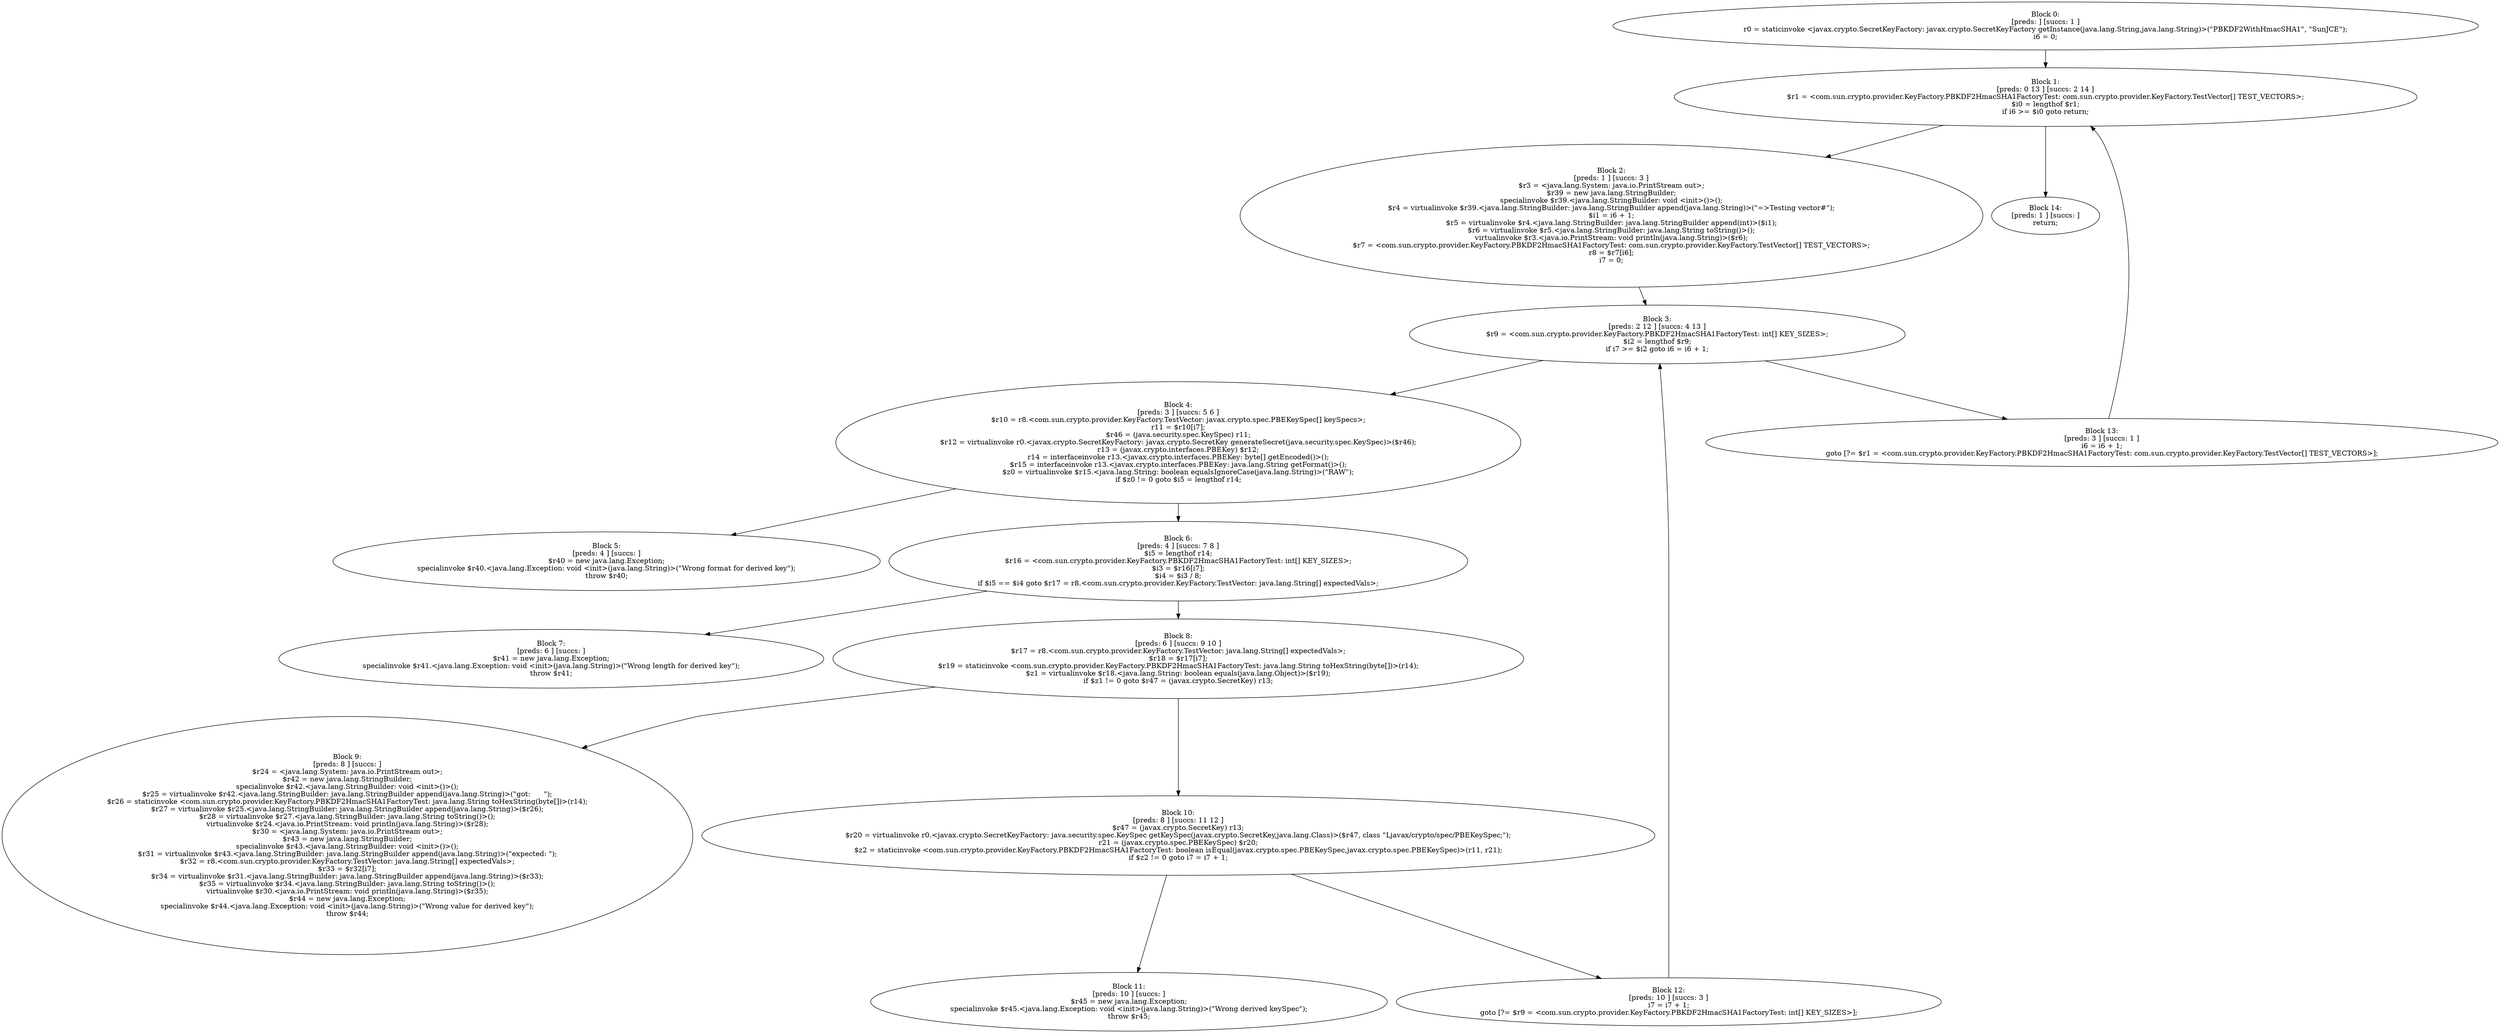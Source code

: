 digraph "unitGraph" {
    "Block 0:
[preds: ] [succs: 1 ]
r0 = staticinvoke <javax.crypto.SecretKeyFactory: javax.crypto.SecretKeyFactory getInstance(java.lang.String,java.lang.String)>(\"PBKDF2WithHmacSHA1\", \"SunJCE\");
i6 = 0;
"
    "Block 1:
[preds: 0 13 ] [succs: 2 14 ]
$r1 = <com.sun.crypto.provider.KeyFactory.PBKDF2HmacSHA1FactoryTest: com.sun.crypto.provider.KeyFactory.TestVector[] TEST_VECTORS>;
$i0 = lengthof $r1;
if i6 >= $i0 goto return;
"
    "Block 2:
[preds: 1 ] [succs: 3 ]
$r3 = <java.lang.System: java.io.PrintStream out>;
$r39 = new java.lang.StringBuilder;
specialinvoke $r39.<java.lang.StringBuilder: void <init>()>();
$r4 = virtualinvoke $r39.<java.lang.StringBuilder: java.lang.StringBuilder append(java.lang.String)>(\"=>Testing vector#\");
$i1 = i6 + 1;
$r5 = virtualinvoke $r4.<java.lang.StringBuilder: java.lang.StringBuilder append(int)>($i1);
$r6 = virtualinvoke $r5.<java.lang.StringBuilder: java.lang.String toString()>();
virtualinvoke $r3.<java.io.PrintStream: void println(java.lang.String)>($r6);
$r7 = <com.sun.crypto.provider.KeyFactory.PBKDF2HmacSHA1FactoryTest: com.sun.crypto.provider.KeyFactory.TestVector[] TEST_VECTORS>;
r8 = $r7[i6];
i7 = 0;
"
    "Block 3:
[preds: 2 12 ] [succs: 4 13 ]
$r9 = <com.sun.crypto.provider.KeyFactory.PBKDF2HmacSHA1FactoryTest: int[] KEY_SIZES>;
$i2 = lengthof $r9;
if i7 >= $i2 goto i6 = i6 + 1;
"
    "Block 4:
[preds: 3 ] [succs: 5 6 ]
$r10 = r8.<com.sun.crypto.provider.KeyFactory.TestVector: javax.crypto.spec.PBEKeySpec[] keySpecs>;
r11 = $r10[i7];
$r46 = (java.security.spec.KeySpec) r11;
$r12 = virtualinvoke r0.<javax.crypto.SecretKeyFactory: javax.crypto.SecretKey generateSecret(java.security.spec.KeySpec)>($r46);
r13 = (javax.crypto.interfaces.PBEKey) $r12;
r14 = interfaceinvoke r13.<javax.crypto.interfaces.PBEKey: byte[] getEncoded()>();
$r15 = interfaceinvoke r13.<javax.crypto.interfaces.PBEKey: java.lang.String getFormat()>();
$z0 = virtualinvoke $r15.<java.lang.String: boolean equalsIgnoreCase(java.lang.String)>(\"RAW\");
if $z0 != 0 goto $i5 = lengthof r14;
"
    "Block 5:
[preds: 4 ] [succs: ]
$r40 = new java.lang.Exception;
specialinvoke $r40.<java.lang.Exception: void <init>(java.lang.String)>(\"Wrong format for derived key\");
throw $r40;
"
    "Block 6:
[preds: 4 ] [succs: 7 8 ]
$i5 = lengthof r14;
$r16 = <com.sun.crypto.provider.KeyFactory.PBKDF2HmacSHA1FactoryTest: int[] KEY_SIZES>;
$i3 = $r16[i7];
$i4 = $i3 / 8;
if $i5 == $i4 goto $r17 = r8.<com.sun.crypto.provider.KeyFactory.TestVector: java.lang.String[] expectedVals>;
"
    "Block 7:
[preds: 6 ] [succs: ]
$r41 = new java.lang.Exception;
specialinvoke $r41.<java.lang.Exception: void <init>(java.lang.String)>(\"Wrong length for derived key\");
throw $r41;
"
    "Block 8:
[preds: 6 ] [succs: 9 10 ]
$r17 = r8.<com.sun.crypto.provider.KeyFactory.TestVector: java.lang.String[] expectedVals>;
$r18 = $r17[i7];
$r19 = staticinvoke <com.sun.crypto.provider.KeyFactory.PBKDF2HmacSHA1FactoryTest: java.lang.String toHexString(byte[])>(r14);
$z1 = virtualinvoke $r18.<java.lang.String: boolean equals(java.lang.Object)>($r19);
if $z1 != 0 goto $r47 = (javax.crypto.SecretKey) r13;
"
    "Block 9:
[preds: 8 ] [succs: ]
$r24 = <java.lang.System: java.io.PrintStream out>;
$r42 = new java.lang.StringBuilder;
specialinvoke $r42.<java.lang.StringBuilder: void <init>()>();
$r25 = virtualinvoke $r42.<java.lang.StringBuilder: java.lang.StringBuilder append(java.lang.String)>(\"got:      \");
$r26 = staticinvoke <com.sun.crypto.provider.KeyFactory.PBKDF2HmacSHA1FactoryTest: java.lang.String toHexString(byte[])>(r14);
$r27 = virtualinvoke $r25.<java.lang.StringBuilder: java.lang.StringBuilder append(java.lang.String)>($r26);
$r28 = virtualinvoke $r27.<java.lang.StringBuilder: java.lang.String toString()>();
virtualinvoke $r24.<java.io.PrintStream: void println(java.lang.String)>($r28);
$r30 = <java.lang.System: java.io.PrintStream out>;
$r43 = new java.lang.StringBuilder;
specialinvoke $r43.<java.lang.StringBuilder: void <init>()>();
$r31 = virtualinvoke $r43.<java.lang.StringBuilder: java.lang.StringBuilder append(java.lang.String)>(\"expected: \");
$r32 = r8.<com.sun.crypto.provider.KeyFactory.TestVector: java.lang.String[] expectedVals>;
$r33 = $r32[i7];
$r34 = virtualinvoke $r31.<java.lang.StringBuilder: java.lang.StringBuilder append(java.lang.String)>($r33);
$r35 = virtualinvoke $r34.<java.lang.StringBuilder: java.lang.String toString()>();
virtualinvoke $r30.<java.io.PrintStream: void println(java.lang.String)>($r35);
$r44 = new java.lang.Exception;
specialinvoke $r44.<java.lang.Exception: void <init>(java.lang.String)>(\"Wrong value for derived key\");
throw $r44;
"
    "Block 10:
[preds: 8 ] [succs: 11 12 ]
$r47 = (javax.crypto.SecretKey) r13;
$r20 = virtualinvoke r0.<javax.crypto.SecretKeyFactory: java.security.spec.KeySpec getKeySpec(javax.crypto.SecretKey,java.lang.Class)>($r47, class \"Ljavax/crypto/spec/PBEKeySpec;\");
r21 = (javax.crypto.spec.PBEKeySpec) $r20;
$z2 = staticinvoke <com.sun.crypto.provider.KeyFactory.PBKDF2HmacSHA1FactoryTest: boolean isEqual(javax.crypto.spec.PBEKeySpec,javax.crypto.spec.PBEKeySpec)>(r11, r21);
if $z2 != 0 goto i7 = i7 + 1;
"
    "Block 11:
[preds: 10 ] [succs: ]
$r45 = new java.lang.Exception;
specialinvoke $r45.<java.lang.Exception: void <init>(java.lang.String)>(\"Wrong derived keySpec\");
throw $r45;
"
    "Block 12:
[preds: 10 ] [succs: 3 ]
i7 = i7 + 1;
goto [?= $r9 = <com.sun.crypto.provider.KeyFactory.PBKDF2HmacSHA1FactoryTest: int[] KEY_SIZES>];
"
    "Block 13:
[preds: 3 ] [succs: 1 ]
i6 = i6 + 1;
goto [?= $r1 = <com.sun.crypto.provider.KeyFactory.PBKDF2HmacSHA1FactoryTest: com.sun.crypto.provider.KeyFactory.TestVector[] TEST_VECTORS>];
"
    "Block 14:
[preds: 1 ] [succs: ]
return;
"
    "Block 0:
[preds: ] [succs: 1 ]
r0 = staticinvoke <javax.crypto.SecretKeyFactory: javax.crypto.SecretKeyFactory getInstance(java.lang.String,java.lang.String)>(\"PBKDF2WithHmacSHA1\", \"SunJCE\");
i6 = 0;
"->"Block 1:
[preds: 0 13 ] [succs: 2 14 ]
$r1 = <com.sun.crypto.provider.KeyFactory.PBKDF2HmacSHA1FactoryTest: com.sun.crypto.provider.KeyFactory.TestVector[] TEST_VECTORS>;
$i0 = lengthof $r1;
if i6 >= $i0 goto return;
";
    "Block 1:
[preds: 0 13 ] [succs: 2 14 ]
$r1 = <com.sun.crypto.provider.KeyFactory.PBKDF2HmacSHA1FactoryTest: com.sun.crypto.provider.KeyFactory.TestVector[] TEST_VECTORS>;
$i0 = lengthof $r1;
if i6 >= $i0 goto return;
"->"Block 2:
[preds: 1 ] [succs: 3 ]
$r3 = <java.lang.System: java.io.PrintStream out>;
$r39 = new java.lang.StringBuilder;
specialinvoke $r39.<java.lang.StringBuilder: void <init>()>();
$r4 = virtualinvoke $r39.<java.lang.StringBuilder: java.lang.StringBuilder append(java.lang.String)>(\"=>Testing vector#\");
$i1 = i6 + 1;
$r5 = virtualinvoke $r4.<java.lang.StringBuilder: java.lang.StringBuilder append(int)>($i1);
$r6 = virtualinvoke $r5.<java.lang.StringBuilder: java.lang.String toString()>();
virtualinvoke $r3.<java.io.PrintStream: void println(java.lang.String)>($r6);
$r7 = <com.sun.crypto.provider.KeyFactory.PBKDF2HmacSHA1FactoryTest: com.sun.crypto.provider.KeyFactory.TestVector[] TEST_VECTORS>;
r8 = $r7[i6];
i7 = 0;
";
    "Block 1:
[preds: 0 13 ] [succs: 2 14 ]
$r1 = <com.sun.crypto.provider.KeyFactory.PBKDF2HmacSHA1FactoryTest: com.sun.crypto.provider.KeyFactory.TestVector[] TEST_VECTORS>;
$i0 = lengthof $r1;
if i6 >= $i0 goto return;
"->"Block 14:
[preds: 1 ] [succs: ]
return;
";
    "Block 2:
[preds: 1 ] [succs: 3 ]
$r3 = <java.lang.System: java.io.PrintStream out>;
$r39 = new java.lang.StringBuilder;
specialinvoke $r39.<java.lang.StringBuilder: void <init>()>();
$r4 = virtualinvoke $r39.<java.lang.StringBuilder: java.lang.StringBuilder append(java.lang.String)>(\"=>Testing vector#\");
$i1 = i6 + 1;
$r5 = virtualinvoke $r4.<java.lang.StringBuilder: java.lang.StringBuilder append(int)>($i1);
$r6 = virtualinvoke $r5.<java.lang.StringBuilder: java.lang.String toString()>();
virtualinvoke $r3.<java.io.PrintStream: void println(java.lang.String)>($r6);
$r7 = <com.sun.crypto.provider.KeyFactory.PBKDF2HmacSHA1FactoryTest: com.sun.crypto.provider.KeyFactory.TestVector[] TEST_VECTORS>;
r8 = $r7[i6];
i7 = 0;
"->"Block 3:
[preds: 2 12 ] [succs: 4 13 ]
$r9 = <com.sun.crypto.provider.KeyFactory.PBKDF2HmacSHA1FactoryTest: int[] KEY_SIZES>;
$i2 = lengthof $r9;
if i7 >= $i2 goto i6 = i6 + 1;
";
    "Block 3:
[preds: 2 12 ] [succs: 4 13 ]
$r9 = <com.sun.crypto.provider.KeyFactory.PBKDF2HmacSHA1FactoryTest: int[] KEY_SIZES>;
$i2 = lengthof $r9;
if i7 >= $i2 goto i6 = i6 + 1;
"->"Block 4:
[preds: 3 ] [succs: 5 6 ]
$r10 = r8.<com.sun.crypto.provider.KeyFactory.TestVector: javax.crypto.spec.PBEKeySpec[] keySpecs>;
r11 = $r10[i7];
$r46 = (java.security.spec.KeySpec) r11;
$r12 = virtualinvoke r0.<javax.crypto.SecretKeyFactory: javax.crypto.SecretKey generateSecret(java.security.spec.KeySpec)>($r46);
r13 = (javax.crypto.interfaces.PBEKey) $r12;
r14 = interfaceinvoke r13.<javax.crypto.interfaces.PBEKey: byte[] getEncoded()>();
$r15 = interfaceinvoke r13.<javax.crypto.interfaces.PBEKey: java.lang.String getFormat()>();
$z0 = virtualinvoke $r15.<java.lang.String: boolean equalsIgnoreCase(java.lang.String)>(\"RAW\");
if $z0 != 0 goto $i5 = lengthof r14;
";
    "Block 3:
[preds: 2 12 ] [succs: 4 13 ]
$r9 = <com.sun.crypto.provider.KeyFactory.PBKDF2HmacSHA1FactoryTest: int[] KEY_SIZES>;
$i2 = lengthof $r9;
if i7 >= $i2 goto i6 = i6 + 1;
"->"Block 13:
[preds: 3 ] [succs: 1 ]
i6 = i6 + 1;
goto [?= $r1 = <com.sun.crypto.provider.KeyFactory.PBKDF2HmacSHA1FactoryTest: com.sun.crypto.provider.KeyFactory.TestVector[] TEST_VECTORS>];
";
    "Block 4:
[preds: 3 ] [succs: 5 6 ]
$r10 = r8.<com.sun.crypto.provider.KeyFactory.TestVector: javax.crypto.spec.PBEKeySpec[] keySpecs>;
r11 = $r10[i7];
$r46 = (java.security.spec.KeySpec) r11;
$r12 = virtualinvoke r0.<javax.crypto.SecretKeyFactory: javax.crypto.SecretKey generateSecret(java.security.spec.KeySpec)>($r46);
r13 = (javax.crypto.interfaces.PBEKey) $r12;
r14 = interfaceinvoke r13.<javax.crypto.interfaces.PBEKey: byte[] getEncoded()>();
$r15 = interfaceinvoke r13.<javax.crypto.interfaces.PBEKey: java.lang.String getFormat()>();
$z0 = virtualinvoke $r15.<java.lang.String: boolean equalsIgnoreCase(java.lang.String)>(\"RAW\");
if $z0 != 0 goto $i5 = lengthof r14;
"->"Block 5:
[preds: 4 ] [succs: ]
$r40 = new java.lang.Exception;
specialinvoke $r40.<java.lang.Exception: void <init>(java.lang.String)>(\"Wrong format for derived key\");
throw $r40;
";
    "Block 4:
[preds: 3 ] [succs: 5 6 ]
$r10 = r8.<com.sun.crypto.provider.KeyFactory.TestVector: javax.crypto.spec.PBEKeySpec[] keySpecs>;
r11 = $r10[i7];
$r46 = (java.security.spec.KeySpec) r11;
$r12 = virtualinvoke r0.<javax.crypto.SecretKeyFactory: javax.crypto.SecretKey generateSecret(java.security.spec.KeySpec)>($r46);
r13 = (javax.crypto.interfaces.PBEKey) $r12;
r14 = interfaceinvoke r13.<javax.crypto.interfaces.PBEKey: byte[] getEncoded()>();
$r15 = interfaceinvoke r13.<javax.crypto.interfaces.PBEKey: java.lang.String getFormat()>();
$z0 = virtualinvoke $r15.<java.lang.String: boolean equalsIgnoreCase(java.lang.String)>(\"RAW\");
if $z0 != 0 goto $i5 = lengthof r14;
"->"Block 6:
[preds: 4 ] [succs: 7 8 ]
$i5 = lengthof r14;
$r16 = <com.sun.crypto.provider.KeyFactory.PBKDF2HmacSHA1FactoryTest: int[] KEY_SIZES>;
$i3 = $r16[i7];
$i4 = $i3 / 8;
if $i5 == $i4 goto $r17 = r8.<com.sun.crypto.provider.KeyFactory.TestVector: java.lang.String[] expectedVals>;
";
    "Block 6:
[preds: 4 ] [succs: 7 8 ]
$i5 = lengthof r14;
$r16 = <com.sun.crypto.provider.KeyFactory.PBKDF2HmacSHA1FactoryTest: int[] KEY_SIZES>;
$i3 = $r16[i7];
$i4 = $i3 / 8;
if $i5 == $i4 goto $r17 = r8.<com.sun.crypto.provider.KeyFactory.TestVector: java.lang.String[] expectedVals>;
"->"Block 7:
[preds: 6 ] [succs: ]
$r41 = new java.lang.Exception;
specialinvoke $r41.<java.lang.Exception: void <init>(java.lang.String)>(\"Wrong length for derived key\");
throw $r41;
";
    "Block 6:
[preds: 4 ] [succs: 7 8 ]
$i5 = lengthof r14;
$r16 = <com.sun.crypto.provider.KeyFactory.PBKDF2HmacSHA1FactoryTest: int[] KEY_SIZES>;
$i3 = $r16[i7];
$i4 = $i3 / 8;
if $i5 == $i4 goto $r17 = r8.<com.sun.crypto.provider.KeyFactory.TestVector: java.lang.String[] expectedVals>;
"->"Block 8:
[preds: 6 ] [succs: 9 10 ]
$r17 = r8.<com.sun.crypto.provider.KeyFactory.TestVector: java.lang.String[] expectedVals>;
$r18 = $r17[i7];
$r19 = staticinvoke <com.sun.crypto.provider.KeyFactory.PBKDF2HmacSHA1FactoryTest: java.lang.String toHexString(byte[])>(r14);
$z1 = virtualinvoke $r18.<java.lang.String: boolean equals(java.lang.Object)>($r19);
if $z1 != 0 goto $r47 = (javax.crypto.SecretKey) r13;
";
    "Block 8:
[preds: 6 ] [succs: 9 10 ]
$r17 = r8.<com.sun.crypto.provider.KeyFactory.TestVector: java.lang.String[] expectedVals>;
$r18 = $r17[i7];
$r19 = staticinvoke <com.sun.crypto.provider.KeyFactory.PBKDF2HmacSHA1FactoryTest: java.lang.String toHexString(byte[])>(r14);
$z1 = virtualinvoke $r18.<java.lang.String: boolean equals(java.lang.Object)>($r19);
if $z1 != 0 goto $r47 = (javax.crypto.SecretKey) r13;
"->"Block 9:
[preds: 8 ] [succs: ]
$r24 = <java.lang.System: java.io.PrintStream out>;
$r42 = new java.lang.StringBuilder;
specialinvoke $r42.<java.lang.StringBuilder: void <init>()>();
$r25 = virtualinvoke $r42.<java.lang.StringBuilder: java.lang.StringBuilder append(java.lang.String)>(\"got:      \");
$r26 = staticinvoke <com.sun.crypto.provider.KeyFactory.PBKDF2HmacSHA1FactoryTest: java.lang.String toHexString(byte[])>(r14);
$r27 = virtualinvoke $r25.<java.lang.StringBuilder: java.lang.StringBuilder append(java.lang.String)>($r26);
$r28 = virtualinvoke $r27.<java.lang.StringBuilder: java.lang.String toString()>();
virtualinvoke $r24.<java.io.PrintStream: void println(java.lang.String)>($r28);
$r30 = <java.lang.System: java.io.PrintStream out>;
$r43 = new java.lang.StringBuilder;
specialinvoke $r43.<java.lang.StringBuilder: void <init>()>();
$r31 = virtualinvoke $r43.<java.lang.StringBuilder: java.lang.StringBuilder append(java.lang.String)>(\"expected: \");
$r32 = r8.<com.sun.crypto.provider.KeyFactory.TestVector: java.lang.String[] expectedVals>;
$r33 = $r32[i7];
$r34 = virtualinvoke $r31.<java.lang.StringBuilder: java.lang.StringBuilder append(java.lang.String)>($r33);
$r35 = virtualinvoke $r34.<java.lang.StringBuilder: java.lang.String toString()>();
virtualinvoke $r30.<java.io.PrintStream: void println(java.lang.String)>($r35);
$r44 = new java.lang.Exception;
specialinvoke $r44.<java.lang.Exception: void <init>(java.lang.String)>(\"Wrong value for derived key\");
throw $r44;
";
    "Block 8:
[preds: 6 ] [succs: 9 10 ]
$r17 = r8.<com.sun.crypto.provider.KeyFactory.TestVector: java.lang.String[] expectedVals>;
$r18 = $r17[i7];
$r19 = staticinvoke <com.sun.crypto.provider.KeyFactory.PBKDF2HmacSHA1FactoryTest: java.lang.String toHexString(byte[])>(r14);
$z1 = virtualinvoke $r18.<java.lang.String: boolean equals(java.lang.Object)>($r19);
if $z1 != 0 goto $r47 = (javax.crypto.SecretKey) r13;
"->"Block 10:
[preds: 8 ] [succs: 11 12 ]
$r47 = (javax.crypto.SecretKey) r13;
$r20 = virtualinvoke r0.<javax.crypto.SecretKeyFactory: java.security.spec.KeySpec getKeySpec(javax.crypto.SecretKey,java.lang.Class)>($r47, class \"Ljavax/crypto/spec/PBEKeySpec;\");
r21 = (javax.crypto.spec.PBEKeySpec) $r20;
$z2 = staticinvoke <com.sun.crypto.provider.KeyFactory.PBKDF2HmacSHA1FactoryTest: boolean isEqual(javax.crypto.spec.PBEKeySpec,javax.crypto.spec.PBEKeySpec)>(r11, r21);
if $z2 != 0 goto i7 = i7 + 1;
";
    "Block 10:
[preds: 8 ] [succs: 11 12 ]
$r47 = (javax.crypto.SecretKey) r13;
$r20 = virtualinvoke r0.<javax.crypto.SecretKeyFactory: java.security.spec.KeySpec getKeySpec(javax.crypto.SecretKey,java.lang.Class)>($r47, class \"Ljavax/crypto/spec/PBEKeySpec;\");
r21 = (javax.crypto.spec.PBEKeySpec) $r20;
$z2 = staticinvoke <com.sun.crypto.provider.KeyFactory.PBKDF2HmacSHA1FactoryTest: boolean isEqual(javax.crypto.spec.PBEKeySpec,javax.crypto.spec.PBEKeySpec)>(r11, r21);
if $z2 != 0 goto i7 = i7 + 1;
"->"Block 11:
[preds: 10 ] [succs: ]
$r45 = new java.lang.Exception;
specialinvoke $r45.<java.lang.Exception: void <init>(java.lang.String)>(\"Wrong derived keySpec\");
throw $r45;
";
    "Block 10:
[preds: 8 ] [succs: 11 12 ]
$r47 = (javax.crypto.SecretKey) r13;
$r20 = virtualinvoke r0.<javax.crypto.SecretKeyFactory: java.security.spec.KeySpec getKeySpec(javax.crypto.SecretKey,java.lang.Class)>($r47, class \"Ljavax/crypto/spec/PBEKeySpec;\");
r21 = (javax.crypto.spec.PBEKeySpec) $r20;
$z2 = staticinvoke <com.sun.crypto.provider.KeyFactory.PBKDF2HmacSHA1FactoryTest: boolean isEqual(javax.crypto.spec.PBEKeySpec,javax.crypto.spec.PBEKeySpec)>(r11, r21);
if $z2 != 0 goto i7 = i7 + 1;
"->"Block 12:
[preds: 10 ] [succs: 3 ]
i7 = i7 + 1;
goto [?= $r9 = <com.sun.crypto.provider.KeyFactory.PBKDF2HmacSHA1FactoryTest: int[] KEY_SIZES>];
";
    "Block 12:
[preds: 10 ] [succs: 3 ]
i7 = i7 + 1;
goto [?= $r9 = <com.sun.crypto.provider.KeyFactory.PBKDF2HmacSHA1FactoryTest: int[] KEY_SIZES>];
"->"Block 3:
[preds: 2 12 ] [succs: 4 13 ]
$r9 = <com.sun.crypto.provider.KeyFactory.PBKDF2HmacSHA1FactoryTest: int[] KEY_SIZES>;
$i2 = lengthof $r9;
if i7 >= $i2 goto i6 = i6 + 1;
";
    "Block 13:
[preds: 3 ] [succs: 1 ]
i6 = i6 + 1;
goto [?= $r1 = <com.sun.crypto.provider.KeyFactory.PBKDF2HmacSHA1FactoryTest: com.sun.crypto.provider.KeyFactory.TestVector[] TEST_VECTORS>];
"->"Block 1:
[preds: 0 13 ] [succs: 2 14 ]
$r1 = <com.sun.crypto.provider.KeyFactory.PBKDF2HmacSHA1FactoryTest: com.sun.crypto.provider.KeyFactory.TestVector[] TEST_VECTORS>;
$i0 = lengthof $r1;
if i6 >= $i0 goto return;
";
}
